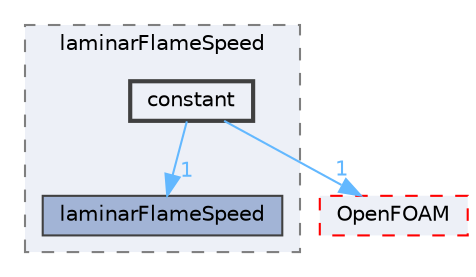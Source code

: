 digraph "src/thermophysicalModels/laminarFlameSpeed/constant"
{
 // LATEX_PDF_SIZE
  bgcolor="transparent";
  edge [fontname=Helvetica,fontsize=10,labelfontname=Helvetica,labelfontsize=10];
  node [fontname=Helvetica,fontsize=10,shape=box,height=0.2,width=0.4];
  compound=true
  subgraph clusterdir_6d661017c4b82204fef6138e75f6f3ff {
    graph [ bgcolor="#edf0f7", pencolor="grey50", label="laminarFlameSpeed", fontname=Helvetica,fontsize=10 style="filled,dashed", URL="dir_6d661017c4b82204fef6138e75f6f3ff.html",tooltip=""]
  dir_08ad899c819d975677367bc53f0e0c69 [label="laminarFlameSpeed", fillcolor="#a2b4d6", color="grey25", style="filled", URL="dir_08ad899c819d975677367bc53f0e0c69.html",tooltip=""];
  dir_d3fa9e4929c419f60ad52bae8864149b [label="constant", fillcolor="#edf0f7", color="grey25", style="filled,bold", URL="dir_d3fa9e4929c419f60ad52bae8864149b.html",tooltip=""];
  }
  dir_c5473ff19b20e6ec4dfe5c310b3778a8 [label="OpenFOAM", fillcolor="#edf0f7", color="red", style="filled,dashed", URL="dir_c5473ff19b20e6ec4dfe5c310b3778a8.html",tooltip=""];
  dir_d3fa9e4929c419f60ad52bae8864149b->dir_08ad899c819d975677367bc53f0e0c69 [headlabel="1", labeldistance=1.5 headhref="dir_000614_002087.html" href="dir_000614_002087.html" color="steelblue1" fontcolor="steelblue1"];
  dir_d3fa9e4929c419f60ad52bae8864149b->dir_c5473ff19b20e6ec4dfe5c310b3778a8 [headlabel="1", labeldistance=1.5 headhref="dir_000614_002695.html" href="dir_000614_002695.html" color="steelblue1" fontcolor="steelblue1"];
}
